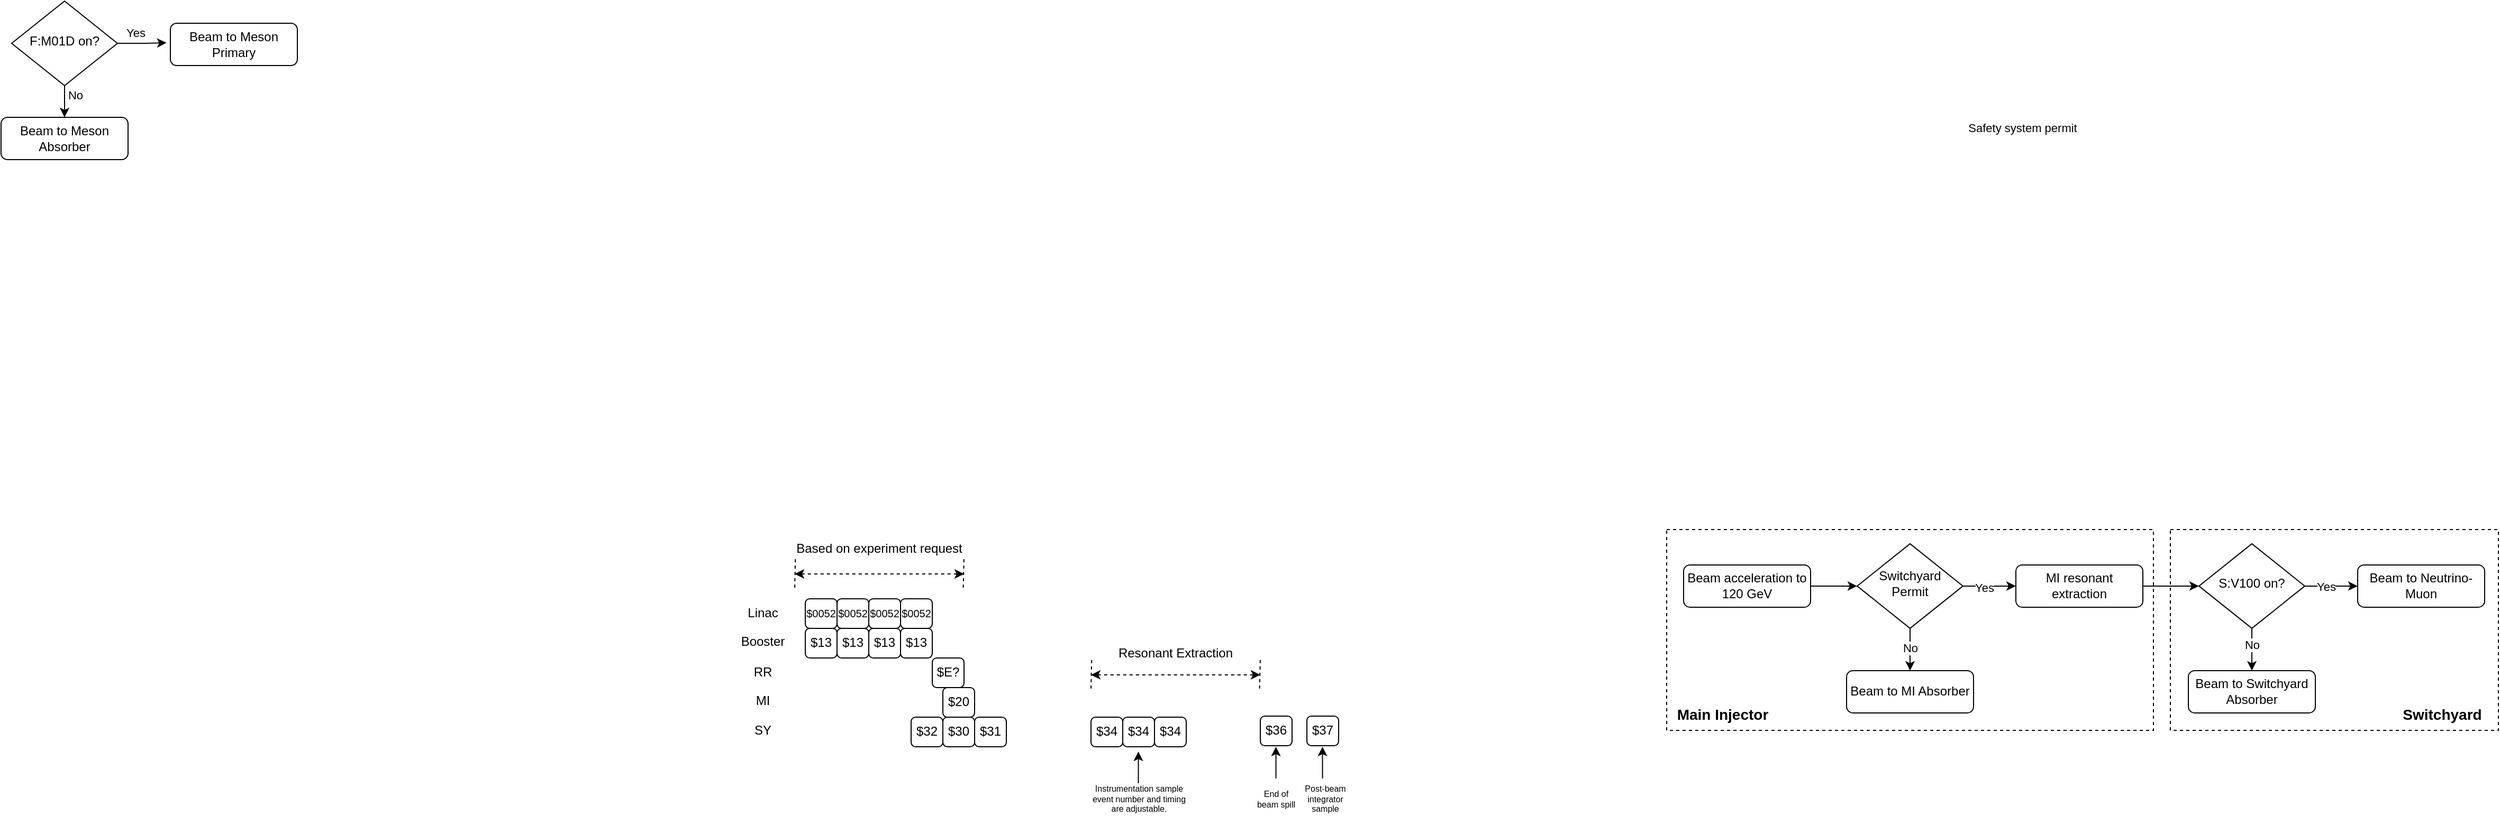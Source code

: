 <mxfile version="21.6.6" type="github">
  <diagram id="C5RBs43oDa-KdzZeNtuy" name="Page-1">
    <mxGraphModel dx="504" dy="294" grid="1" gridSize="10" guides="1" tooltips="1" connect="1" arrows="1" fold="1" page="1" pageScale="1" pageWidth="3300" pageHeight="2339" math="0" shadow="0">
      <root>
        <mxCell id="WIyWlLk6GJQsqaUBKTNV-0" />
        <mxCell id="WIyWlLk6GJQsqaUBKTNV-1" parent="WIyWlLk6GJQsqaUBKTNV-0" />
        <mxCell id="Cj45srjJssvY64gcDlcu-20" value="" style="rounded=0;whiteSpace=wrap;html=1;dashed=1;" vertex="1" parent="WIyWlLk6GJQsqaUBKTNV-1">
          <mxGeometry x="1594" y="530" width="460" height="190" as="geometry" />
        </mxCell>
        <mxCell id="Cj45srjJssvY64gcDlcu-19" value="" style="rounded=0;whiteSpace=wrap;html=1;dashed=1;" vertex="1" parent="WIyWlLk6GJQsqaUBKTNV-1">
          <mxGeometry x="2070" y="530" width="310" height="190" as="geometry" />
        </mxCell>
        <mxCell id="mAxHpYJhDavJIdBwN0n5-0" value="Beam to Meson Primary" style="rounded=1;whiteSpace=wrap;html=1;fontSize=12;glass=0;strokeWidth=1;shadow=0;" parent="WIyWlLk6GJQsqaUBKTNV-1" vertex="1">
          <mxGeometry x="180" y="51" width="120" height="40" as="geometry" />
        </mxCell>
        <mxCell id="mAxHpYJhDavJIdBwN0n5-1" value="Beam to Neutrino-Muon" style="rounded=1;whiteSpace=wrap;html=1;fontSize=12;glass=0;strokeWidth=1;shadow=0;" parent="WIyWlLk6GJQsqaUBKTNV-1" vertex="1">
          <mxGeometry x="2247" y="563.44" width="120" height="40" as="geometry" />
        </mxCell>
        <mxCell id="mAxHpYJhDavJIdBwN0n5-9" value="" style="edgeStyle=orthogonalEdgeStyle;rounded=0;orthogonalLoop=1;jettySize=auto;html=1;exitX=0.5;exitY=1;exitDx=0;exitDy=0;entryX=0.5;entryY=0;entryDx=0;entryDy=0;" parent="WIyWlLk6GJQsqaUBKTNV-1" source="mAxHpYJhDavJIdBwN0n5-4" target="mAxHpYJhDavJIdBwN0n5-3" edge="1">
          <mxGeometry relative="1" as="geometry">
            <mxPoint x="2197" y="633.44" as="targetPoint" />
          </mxGeometry>
        </mxCell>
        <mxCell id="mAxHpYJhDavJIdBwN0n5-11" value="No" style="edgeLabel;html=1;align=center;verticalAlign=middle;resizable=0;points=[];" parent="mAxHpYJhDavJIdBwN0n5-9" vertex="1" connectable="0">
          <mxGeometry x="-0.438" relative="1" as="geometry">
            <mxPoint y="4" as="offset" />
          </mxGeometry>
        </mxCell>
        <mxCell id="mAxHpYJhDavJIdBwN0n5-3" value="Beam to Switchyard Absorber" style="rounded=1;whiteSpace=wrap;html=1;fontSize=12;glass=0;strokeWidth=1;shadow=0;" parent="WIyWlLk6GJQsqaUBKTNV-1" vertex="1">
          <mxGeometry x="2087" y="663.44" width="120" height="40" as="geometry" />
        </mxCell>
        <mxCell id="mAxHpYJhDavJIdBwN0n5-4" value="S:V100 on?" style="rhombus;whiteSpace=wrap;html=1;shadow=0;fontFamily=Helvetica;fontSize=12;align=center;strokeWidth=1;spacing=6;spacingTop=-4;" parent="WIyWlLk6GJQsqaUBKTNV-1" vertex="1">
          <mxGeometry x="2097" y="543.44" width="100" height="80" as="geometry" />
        </mxCell>
        <mxCell id="mAxHpYJhDavJIdBwN0n5-12" value="" style="endArrow=classic;html=1;rounded=0;exitX=1;exitY=0.5;exitDx=0;exitDy=0;entryX=0;entryY=0.5;entryDx=0;entryDy=0;" parent="WIyWlLk6GJQsqaUBKTNV-1" source="mAxHpYJhDavJIdBwN0n5-4" target="mAxHpYJhDavJIdBwN0n5-1" edge="1">
          <mxGeometry width="50" height="50" relative="1" as="geometry">
            <mxPoint x="2237" y="573.44" as="sourcePoint" />
            <mxPoint x="2287" y="523.44" as="targetPoint" />
          </mxGeometry>
        </mxCell>
        <mxCell id="mAxHpYJhDavJIdBwN0n5-13" value="Yes" style="edgeLabel;html=1;align=center;verticalAlign=middle;resizable=0;points=[];" parent="mAxHpYJhDavJIdBwN0n5-12" vertex="1" connectable="0">
          <mxGeometry x="-0.038" relative="1" as="geometry">
            <mxPoint x="-4" as="offset" />
          </mxGeometry>
        </mxCell>
        <mxCell id="mAxHpYJhDavJIdBwN0n5-19" value="" style="edgeStyle=orthogonalEdgeStyle;rounded=0;orthogonalLoop=1;jettySize=auto;html=1;entryX=-0.03;entryY=0.461;entryDx=0;entryDy=0;entryPerimeter=0;" parent="WIyWlLk6GJQsqaUBKTNV-1" source="mAxHpYJhDavJIdBwN0n5-16" target="mAxHpYJhDavJIdBwN0n5-0" edge="1">
          <mxGeometry relative="1" as="geometry">
            <mxPoint x="180" y="70" as="targetPoint" />
          </mxGeometry>
        </mxCell>
        <mxCell id="mAxHpYJhDavJIdBwN0n5-23" value="Yes" style="edgeLabel;html=1;align=center;verticalAlign=middle;resizable=0;points=[];" parent="mAxHpYJhDavJIdBwN0n5-19" vertex="1" connectable="0">
          <mxGeometry x="-0.282" y="1" relative="1" as="geometry">
            <mxPoint y="-9" as="offset" />
          </mxGeometry>
        </mxCell>
        <mxCell id="mAxHpYJhDavJIdBwN0n5-16" value="F:M01D on?" style="rhombus;whiteSpace=wrap;html=1;shadow=0;fontFamily=Helvetica;fontSize=12;align=center;strokeWidth=1;spacing=6;spacingTop=-4;" parent="WIyWlLk6GJQsqaUBKTNV-1" vertex="1">
          <mxGeometry x="30" y="30" width="100" height="80" as="geometry" />
        </mxCell>
        <mxCell id="mAxHpYJhDavJIdBwN0n5-20" value="Beam to Meson Absorber" style="rounded=1;whiteSpace=wrap;html=1;fontSize=12;glass=0;strokeWidth=1;shadow=0;" parent="WIyWlLk6GJQsqaUBKTNV-1" vertex="1">
          <mxGeometry x="20" y="140" width="120" height="40" as="geometry" />
        </mxCell>
        <mxCell id="mAxHpYJhDavJIdBwN0n5-21" value="" style="endArrow=classic;html=1;rounded=0;exitX=0.5;exitY=1;exitDx=0;exitDy=0;entryX=0.5;entryY=0;entryDx=0;entryDy=0;" parent="WIyWlLk6GJQsqaUBKTNV-1" source="mAxHpYJhDavJIdBwN0n5-16" target="mAxHpYJhDavJIdBwN0n5-20" edge="1">
          <mxGeometry width="50" height="50" relative="1" as="geometry">
            <mxPoint x="90" y="220" as="sourcePoint" />
            <mxPoint x="140" y="170" as="targetPoint" />
          </mxGeometry>
        </mxCell>
        <mxCell id="mAxHpYJhDavJIdBwN0n5-22" value="No" style="edgeLabel;html=1;align=center;verticalAlign=middle;resizable=0;points=[];" parent="mAxHpYJhDavJIdBwN0n5-21" vertex="1" connectable="0">
          <mxGeometry x="-0.441" relative="1" as="geometry">
            <mxPoint x="10" as="offset" />
          </mxGeometry>
        </mxCell>
        <mxCell id="mAxHpYJhDavJIdBwN0n5-30" value="Safety system permit" style="edgeLabel;html=1;align=center;verticalAlign=middle;resizable=0;points=[];" parent="WIyWlLk6GJQsqaUBKTNV-1" vertex="1" connectable="0">
          <mxGeometry x="1930" y="150.003" as="geometry" />
        </mxCell>
        <mxCell id="Cj45srjJssvY64gcDlcu-1" value="MI resonant extraction" style="rounded=1;whiteSpace=wrap;html=1;fontSize=12;glass=0;strokeWidth=1;shadow=0;" vertex="1" parent="WIyWlLk6GJQsqaUBKTNV-1">
          <mxGeometry x="1924" y="563.44" width="120" height="40" as="geometry" />
        </mxCell>
        <mxCell id="Cj45srjJssvY64gcDlcu-3" value="&lt;div&gt;Switchyard Permit&lt;/div&gt;" style="rhombus;whiteSpace=wrap;html=1;shadow=0;fontFamily=Helvetica;fontSize=12;align=center;strokeWidth=1;spacing=6;spacingTop=-4;" vertex="1" parent="WIyWlLk6GJQsqaUBKTNV-1">
          <mxGeometry x="1774" y="543.44" width="100" height="80" as="geometry" />
        </mxCell>
        <mxCell id="Cj45srjJssvY64gcDlcu-5" value="" style="endArrow=classic;html=1;rounded=0;entryX=0;entryY=0.5;entryDx=0;entryDy=0;exitX=1;exitY=0.5;exitDx=0;exitDy=0;" edge="1" parent="WIyWlLk6GJQsqaUBKTNV-1" source="Cj45srjJssvY64gcDlcu-3" target="Cj45srjJssvY64gcDlcu-1">
          <mxGeometry width="50" height="50" relative="1" as="geometry">
            <mxPoint x="1334" y="660" as="sourcePoint" />
            <mxPoint x="1384" y="610" as="targetPoint" />
          </mxGeometry>
        </mxCell>
        <mxCell id="Cj45srjJssvY64gcDlcu-6" value="Yes" style="edgeLabel;html=1;align=center;verticalAlign=middle;resizable=0;points=[];" vertex="1" connectable="0" parent="Cj45srjJssvY64gcDlcu-5">
          <mxGeometry x="-0.2" y="-1" relative="1" as="geometry">
            <mxPoint as="offset" />
          </mxGeometry>
        </mxCell>
        <mxCell id="Cj45srjJssvY64gcDlcu-7" value="&lt;div&gt;Beam to MI Absorber&lt;/div&gt;" style="rounded=1;whiteSpace=wrap;html=1;fontSize=12;glass=0;strokeWidth=1;shadow=0;" vertex="1" parent="WIyWlLk6GJQsqaUBKTNV-1">
          <mxGeometry x="1764" y="663.44" width="120" height="40" as="geometry" />
        </mxCell>
        <mxCell id="Cj45srjJssvY64gcDlcu-9" value="Beam acceleration to 120 GeV" style="rounded=1;whiteSpace=wrap;html=1;fontSize=12;glass=0;strokeWidth=1;shadow=0;" vertex="1" parent="WIyWlLk6GJQsqaUBKTNV-1">
          <mxGeometry x="1610" y="563.44" width="120" height="40" as="geometry" />
        </mxCell>
        <mxCell id="Cj45srjJssvY64gcDlcu-10" value="" style="endArrow=classic;html=1;rounded=0;entryX=0;entryY=0.5;entryDx=0;entryDy=0;exitX=1;exitY=0.5;exitDx=0;exitDy=0;" edge="1" parent="WIyWlLk6GJQsqaUBKTNV-1" source="Cj45srjJssvY64gcDlcu-9" target="Cj45srjJssvY64gcDlcu-3">
          <mxGeometry width="50" height="50" relative="1" as="geometry">
            <mxPoint x="1320" y="660" as="sourcePoint" />
            <mxPoint x="1370" y="610" as="targetPoint" />
          </mxGeometry>
        </mxCell>
        <mxCell id="Cj45srjJssvY64gcDlcu-16" value="" style="endArrow=classic;html=1;rounded=0;exitX=0.5;exitY=1;exitDx=0;exitDy=0;entryX=0.5;entryY=0;entryDx=0;entryDy=0;" edge="1" parent="WIyWlLk6GJQsqaUBKTNV-1" source="Cj45srjJssvY64gcDlcu-3" target="Cj45srjJssvY64gcDlcu-7">
          <mxGeometry width="50" height="50" relative="1" as="geometry">
            <mxPoint x="1820" y="660" as="sourcePoint" />
            <mxPoint x="1870" y="610" as="targetPoint" />
          </mxGeometry>
        </mxCell>
        <mxCell id="Cj45srjJssvY64gcDlcu-17" value="No" style="edgeLabel;html=1;align=center;verticalAlign=middle;resizable=0;points=[];" vertex="1" connectable="0" parent="Cj45srjJssvY64gcDlcu-16">
          <mxGeometry x="-0.106" relative="1" as="geometry">
            <mxPoint as="offset" />
          </mxGeometry>
        </mxCell>
        <mxCell id="Cj45srjJssvY64gcDlcu-18" value="" style="endArrow=classic;html=1;rounded=0;entryX=0;entryY=0.5;entryDx=0;entryDy=0;exitX=1;exitY=0.5;exitDx=0;exitDy=0;" edge="1" parent="WIyWlLk6GJQsqaUBKTNV-1" source="Cj45srjJssvY64gcDlcu-1" target="mAxHpYJhDavJIdBwN0n5-4">
          <mxGeometry width="50" height="50" relative="1" as="geometry">
            <mxPoint x="1820" y="660" as="sourcePoint" />
            <mxPoint x="1870" y="610" as="targetPoint" />
          </mxGeometry>
        </mxCell>
        <mxCell id="Cj45srjJssvY64gcDlcu-21" value="Main Injector" style="text;html=1;strokeColor=none;fillColor=none;align=center;verticalAlign=middle;whiteSpace=wrap;rounded=0;fontStyle=1;fontSize=14;" vertex="1" parent="WIyWlLk6GJQsqaUBKTNV-1">
          <mxGeometry x="1594" y="690" width="106" height="30" as="geometry" />
        </mxCell>
        <mxCell id="Cj45srjJssvY64gcDlcu-23" value="Switchyard" style="text;html=1;strokeColor=none;fillColor=none;align=center;verticalAlign=middle;whiteSpace=wrap;rounded=0;fontStyle=1;fontSize=14;" vertex="1" parent="WIyWlLk6GJQsqaUBKTNV-1">
          <mxGeometry x="2274" y="690" width="106" height="30" as="geometry" />
        </mxCell>
        <mxCell id="Cj45srjJssvY64gcDlcu-24" value="$0052" style="rounded=1;whiteSpace=wrap;html=1;fontSize=10;" vertex="1" parent="WIyWlLk6GJQsqaUBKTNV-1">
          <mxGeometry x="870" y="595.44" width="30" height="28" as="geometry" />
        </mxCell>
        <mxCell id="Cj45srjJssvY64gcDlcu-25" value="Linac" style="text;html=1;strokeColor=none;fillColor=none;align=center;verticalAlign=middle;whiteSpace=wrap;rounded=0;" vertex="1" parent="WIyWlLk6GJQsqaUBKTNV-1">
          <mxGeometry x="710" y="594.44" width="60" height="30" as="geometry" />
        </mxCell>
        <mxCell id="Cj45srjJssvY64gcDlcu-26" value="$13" style="rounded=1;whiteSpace=wrap;html=1;" vertex="1" parent="WIyWlLk6GJQsqaUBKTNV-1">
          <mxGeometry x="780" y="623.44" width="30" height="28" as="geometry" />
        </mxCell>
        <mxCell id="Cj45srjJssvY64gcDlcu-27" value="Booster" style="text;html=1;strokeColor=none;fillColor=none;align=center;verticalAlign=middle;whiteSpace=wrap;rounded=0;" vertex="1" parent="WIyWlLk6GJQsqaUBKTNV-1">
          <mxGeometry x="710" y="621.44" width="60" height="30" as="geometry" />
        </mxCell>
        <mxCell id="Cj45srjJssvY64gcDlcu-28" value="$E?" style="rounded=1;whiteSpace=wrap;html=1;" vertex="1" parent="WIyWlLk6GJQsqaUBKTNV-1">
          <mxGeometry x="900" y="651.44" width="30" height="28" as="geometry" />
        </mxCell>
        <mxCell id="Cj45srjJssvY64gcDlcu-29" value="RR" style="text;html=1;strokeColor=none;fillColor=none;align=center;verticalAlign=middle;whiteSpace=wrap;rounded=0;" vertex="1" parent="WIyWlLk6GJQsqaUBKTNV-1">
          <mxGeometry x="710" y="650.44" width="60" height="30" as="geometry" />
        </mxCell>
        <mxCell id="Cj45srjJssvY64gcDlcu-30" value="$20" style="rounded=1;whiteSpace=wrap;html=1;" vertex="1" parent="WIyWlLk6GJQsqaUBKTNV-1">
          <mxGeometry x="910" y="679.44" width="30" height="28" as="geometry" />
        </mxCell>
        <mxCell id="Cj45srjJssvY64gcDlcu-31" value="MI" style="text;html=1;strokeColor=none;fillColor=none;align=center;verticalAlign=middle;whiteSpace=wrap;rounded=0;" vertex="1" parent="WIyWlLk6GJQsqaUBKTNV-1">
          <mxGeometry x="710" y="677.44" width="60" height="30" as="geometry" />
        </mxCell>
        <mxCell id="Cj45srjJssvY64gcDlcu-32" value="$0052" style="rounded=1;whiteSpace=wrap;html=1;fontSize=10;" vertex="1" parent="WIyWlLk6GJQsqaUBKTNV-1">
          <mxGeometry x="840" y="595.44" width="30" height="28" as="geometry" />
        </mxCell>
        <mxCell id="Cj45srjJssvY64gcDlcu-33" value="$13" style="rounded=1;whiteSpace=wrap;html=1;" vertex="1" parent="WIyWlLk6GJQsqaUBKTNV-1">
          <mxGeometry x="810" y="623.44" width="30" height="28" as="geometry" />
        </mxCell>
        <mxCell id="Cj45srjJssvY64gcDlcu-34" value="$0052" style="rounded=1;whiteSpace=wrap;html=1;fontSize=10;" vertex="1" parent="WIyWlLk6GJQsqaUBKTNV-1">
          <mxGeometry x="810" y="595.44" width="30" height="28" as="geometry" />
        </mxCell>
        <mxCell id="Cj45srjJssvY64gcDlcu-35" value="$13" style="rounded=1;whiteSpace=wrap;html=1;" vertex="1" parent="WIyWlLk6GJQsqaUBKTNV-1">
          <mxGeometry x="840" y="623.44" width="30" height="28" as="geometry" />
        </mxCell>
        <mxCell id="Cj45srjJssvY64gcDlcu-36" value="$0052" style="rounded=1;whiteSpace=wrap;html=1;fontSize=10;" vertex="1" parent="WIyWlLk6GJQsqaUBKTNV-1">
          <mxGeometry x="780" y="595.44" width="30" height="28" as="geometry" />
        </mxCell>
        <mxCell id="Cj45srjJssvY64gcDlcu-37" value="$13" style="rounded=1;whiteSpace=wrap;html=1;" vertex="1" parent="WIyWlLk6GJQsqaUBKTNV-1">
          <mxGeometry x="870" y="623.44" width="30" height="28" as="geometry" />
        </mxCell>
        <mxCell id="Cj45srjJssvY64gcDlcu-38" value="$30" style="rounded=1;whiteSpace=wrap;html=1;" vertex="1" parent="WIyWlLk6GJQsqaUBKTNV-1">
          <mxGeometry x="910" y="707.44" width="30" height="28" as="geometry" />
        </mxCell>
        <mxCell id="Cj45srjJssvY64gcDlcu-39" value="SY" style="text;html=1;strokeColor=none;fillColor=none;align=center;verticalAlign=middle;whiteSpace=wrap;rounded=0;" vertex="1" parent="WIyWlLk6GJQsqaUBKTNV-1">
          <mxGeometry x="710" y="705.44" width="60" height="30" as="geometry" />
        </mxCell>
        <mxCell id="Cj45srjJssvY64gcDlcu-40" value="" style="endArrow=none;html=1;rounded=0;dashed=1;" edge="1" parent="WIyWlLk6GJQsqaUBKTNV-1">
          <mxGeometry width="50" height="50" relative="1" as="geometry">
            <mxPoint x="770" y="585" as="sourcePoint" />
            <mxPoint x="770.69" y="555" as="targetPoint" />
          </mxGeometry>
        </mxCell>
        <mxCell id="Cj45srjJssvY64gcDlcu-41" value="" style="endArrow=none;html=1;rounded=0;dashed=1;" edge="1" parent="WIyWlLk6GJQsqaUBKTNV-1">
          <mxGeometry width="50" height="50" relative="1" as="geometry">
            <mxPoint x="929.31" y="585" as="sourcePoint" />
            <mxPoint x="930" y="555" as="targetPoint" />
          </mxGeometry>
        </mxCell>
        <mxCell id="Cj45srjJssvY64gcDlcu-42" value="" style="endArrow=classic;startArrow=classic;html=1;rounded=0;dashed=1;" edge="1" parent="WIyWlLk6GJQsqaUBKTNV-1">
          <mxGeometry width="50" height="50" relative="1" as="geometry">
            <mxPoint x="770" y="572" as="sourcePoint" />
            <mxPoint x="930" y="572" as="targetPoint" />
          </mxGeometry>
        </mxCell>
        <mxCell id="Cj45srjJssvY64gcDlcu-43" value="Based on experiment request" style="text;html=1;strokeColor=none;fillColor=none;align=center;verticalAlign=middle;whiteSpace=wrap;rounded=0;" vertex="1" parent="WIyWlLk6GJQsqaUBKTNV-1">
          <mxGeometry x="770" y="533.44" width="160" height="30" as="geometry" />
        </mxCell>
        <mxCell id="Cj45srjJssvY64gcDlcu-44" value="" style="endArrow=none;html=1;rounded=0;dashed=1;" edge="1" parent="WIyWlLk6GJQsqaUBKTNV-1">
          <mxGeometry width="50" height="50" relative="1" as="geometry">
            <mxPoint x="1050" y="680.44" as="sourcePoint" />
            <mxPoint x="1050.69" y="650.44" as="targetPoint" />
          </mxGeometry>
        </mxCell>
        <mxCell id="Cj45srjJssvY64gcDlcu-45" value="" style="endArrow=none;html=1;rounded=0;dashed=1;" edge="1" parent="WIyWlLk6GJQsqaUBKTNV-1">
          <mxGeometry width="50" height="50" relative="1" as="geometry">
            <mxPoint x="1209.31" y="680.44" as="sourcePoint" />
            <mxPoint x="1210" y="650.44" as="targetPoint" />
          </mxGeometry>
        </mxCell>
        <mxCell id="Cj45srjJssvY64gcDlcu-46" value="" style="endArrow=classic;startArrow=classic;html=1;rounded=0;dashed=1;" edge="1" parent="WIyWlLk6GJQsqaUBKTNV-1">
          <mxGeometry width="50" height="50" relative="1" as="geometry">
            <mxPoint x="1050" y="667.44" as="sourcePoint" />
            <mxPoint x="1210" y="667.44" as="targetPoint" />
          </mxGeometry>
        </mxCell>
        <mxCell id="Cj45srjJssvY64gcDlcu-47" value="Resonant Extraction" style="text;html=1;strokeColor=none;fillColor=none;align=center;verticalAlign=middle;whiteSpace=wrap;rounded=0;" vertex="1" parent="WIyWlLk6GJQsqaUBKTNV-1">
          <mxGeometry x="1050" y="632.44" width="160" height="30" as="geometry" />
        </mxCell>
        <mxCell id="Cj45srjJssvY64gcDlcu-48" value="$31" style="rounded=1;whiteSpace=wrap;html=1;" vertex="1" parent="WIyWlLk6GJQsqaUBKTNV-1">
          <mxGeometry x="940" y="707.44" width="30" height="28" as="geometry" />
        </mxCell>
        <mxCell id="Cj45srjJssvY64gcDlcu-49" value="&lt;div&gt;$32&lt;/div&gt;" style="rounded=1;whiteSpace=wrap;html=1;" vertex="1" parent="WIyWlLk6GJQsqaUBKTNV-1">
          <mxGeometry x="880" y="707.44" width="30" height="28" as="geometry" />
        </mxCell>
        <mxCell id="Cj45srjJssvY64gcDlcu-51" value="$34" style="rounded=1;whiteSpace=wrap;html=1;" vertex="1" parent="WIyWlLk6GJQsqaUBKTNV-1">
          <mxGeometry x="1050" y="707.44" width="30" height="28" as="geometry" />
        </mxCell>
        <mxCell id="Cj45srjJssvY64gcDlcu-53" value="$34" style="rounded=1;whiteSpace=wrap;html=1;" vertex="1" parent="WIyWlLk6GJQsqaUBKTNV-1">
          <mxGeometry x="1080" y="707.44" width="30" height="28" as="geometry" />
        </mxCell>
        <mxCell id="Cj45srjJssvY64gcDlcu-54" value="$34" style="rounded=1;whiteSpace=wrap;html=1;" vertex="1" parent="WIyWlLk6GJQsqaUBKTNV-1">
          <mxGeometry x="1110" y="707.44" width="30" height="28" as="geometry" />
        </mxCell>
        <mxCell id="Cj45srjJssvY64gcDlcu-55" value="" style="endArrow=classic;html=1;rounded=0;" edge="1" parent="WIyWlLk6GJQsqaUBKTNV-1">
          <mxGeometry width="50" height="50" relative="1" as="geometry">
            <mxPoint x="1094.76" y="770" as="sourcePoint" />
            <mxPoint x="1094.76" y="740" as="targetPoint" />
          </mxGeometry>
        </mxCell>
        <mxCell id="Cj45srjJssvY64gcDlcu-56" value="Instrumentation sample event number and timing are adjustable." style="text;html=1;strokeColor=none;fillColor=none;align=center;verticalAlign=middle;whiteSpace=wrap;rounded=0;fontSize=8;" vertex="1" parent="WIyWlLk6GJQsqaUBKTNV-1">
          <mxGeometry x="1043.75" y="770" width="102.5" height="30" as="geometry" />
        </mxCell>
        <mxCell id="Cj45srjJssvY64gcDlcu-57" value="$36" style="rounded=1;whiteSpace=wrap;html=1;" vertex="1" parent="WIyWlLk6GJQsqaUBKTNV-1">
          <mxGeometry x="1210" y="706.44" width="30" height="28" as="geometry" />
        </mxCell>
        <mxCell id="Cj45srjJssvY64gcDlcu-58" value="$37" style="rounded=1;whiteSpace=wrap;html=1;" vertex="1" parent="WIyWlLk6GJQsqaUBKTNV-1">
          <mxGeometry x="1254" y="706.44" width="30" height="28" as="geometry" />
        </mxCell>
        <mxCell id="Cj45srjJssvY64gcDlcu-59" value="" style="endArrow=classic;html=1;rounded=0;" edge="1" parent="WIyWlLk6GJQsqaUBKTNV-1">
          <mxGeometry width="50" height="50" relative="1" as="geometry">
            <mxPoint x="1224.76" y="765.44" as="sourcePoint" />
            <mxPoint x="1224.76" y="735.44" as="targetPoint" />
          </mxGeometry>
        </mxCell>
        <mxCell id="Cj45srjJssvY64gcDlcu-60" value="End of beam spill" style="text;html=1;strokeColor=none;fillColor=none;align=center;verticalAlign=middle;whiteSpace=wrap;rounded=0;fontSize=8;" vertex="1" parent="WIyWlLk6GJQsqaUBKTNV-1">
          <mxGeometry x="1205" y="770" width="40" height="30" as="geometry" />
        </mxCell>
        <mxCell id="Cj45srjJssvY64gcDlcu-61" value="Post-beam integrator sample" style="text;html=1;strokeColor=none;fillColor=none;align=center;verticalAlign=middle;whiteSpace=wrap;rounded=0;fontSize=8;" vertex="1" parent="WIyWlLk6GJQsqaUBKTNV-1">
          <mxGeometry x="1249" y="770" width="45" height="30" as="geometry" />
        </mxCell>
        <mxCell id="Cj45srjJssvY64gcDlcu-63" value="" style="endArrow=classic;html=1;rounded=0;" edge="1" parent="WIyWlLk6GJQsqaUBKTNV-1">
          <mxGeometry width="50" height="50" relative="1" as="geometry">
            <mxPoint x="1268.76" y="765.44" as="sourcePoint" />
            <mxPoint x="1268.76" y="735.44" as="targetPoint" />
          </mxGeometry>
        </mxCell>
      </root>
    </mxGraphModel>
  </diagram>
</mxfile>
